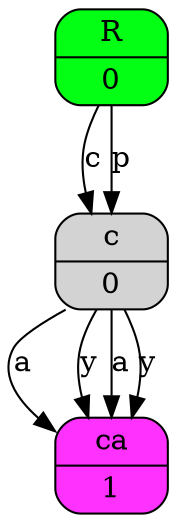 digraph ll {
	node [shape=Mrecord];
	R[style=filled, fillcolor="#02ff14", label="{ <data> R | <ew> 0 }"];
	c[style=filled, fillcolor="", label="{ <data> c | <ew> 0 }"];
	ca[style=filled, fillcolor="#ff31ff", label="{ <data> ca | <ew> 1 }"];
	ca[style=filled, fillcolor="#ff31ff", label="{ <data> ca | <ew> 1 }"];
	c[style=filled, fillcolor="", label="{ <data> c | <ew> 0 }"];
	ca[style=filled, fillcolor="#ff31ff", label="{ <data> ca | <ew> 1 }"];
	ca[style=filled, fillcolor="#ff31ff", label="{ <data> ca | <ew> 1 }"];

	R:ew:c -> c [label=c];
	R:ew:c -> c [label=p];
	c:ew:c -> ca [label=a];
	c:ew:c -> ca [label=y];
	c:ew:c -> ca [label=a];
	c:ew:c -> ca [label=y];
}